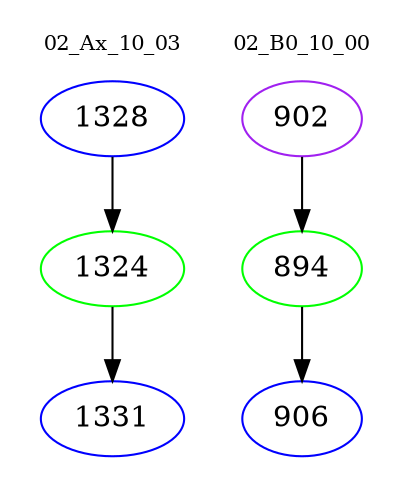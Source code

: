 digraph{
subgraph cluster_0 {
color = white
label = "02_Ax_10_03";
fontsize=10;
T0_1328 [label="1328", color="blue"]
T0_1328 -> T0_1324 [color="black"]
T0_1324 [label="1324", color="green"]
T0_1324 -> T0_1331 [color="black"]
T0_1331 [label="1331", color="blue"]
}
subgraph cluster_1 {
color = white
label = "02_B0_10_00";
fontsize=10;
T1_902 [label="902", color="purple"]
T1_902 -> T1_894 [color="black"]
T1_894 [label="894", color="green"]
T1_894 -> T1_906 [color="black"]
T1_906 [label="906", color="blue"]
}
}
